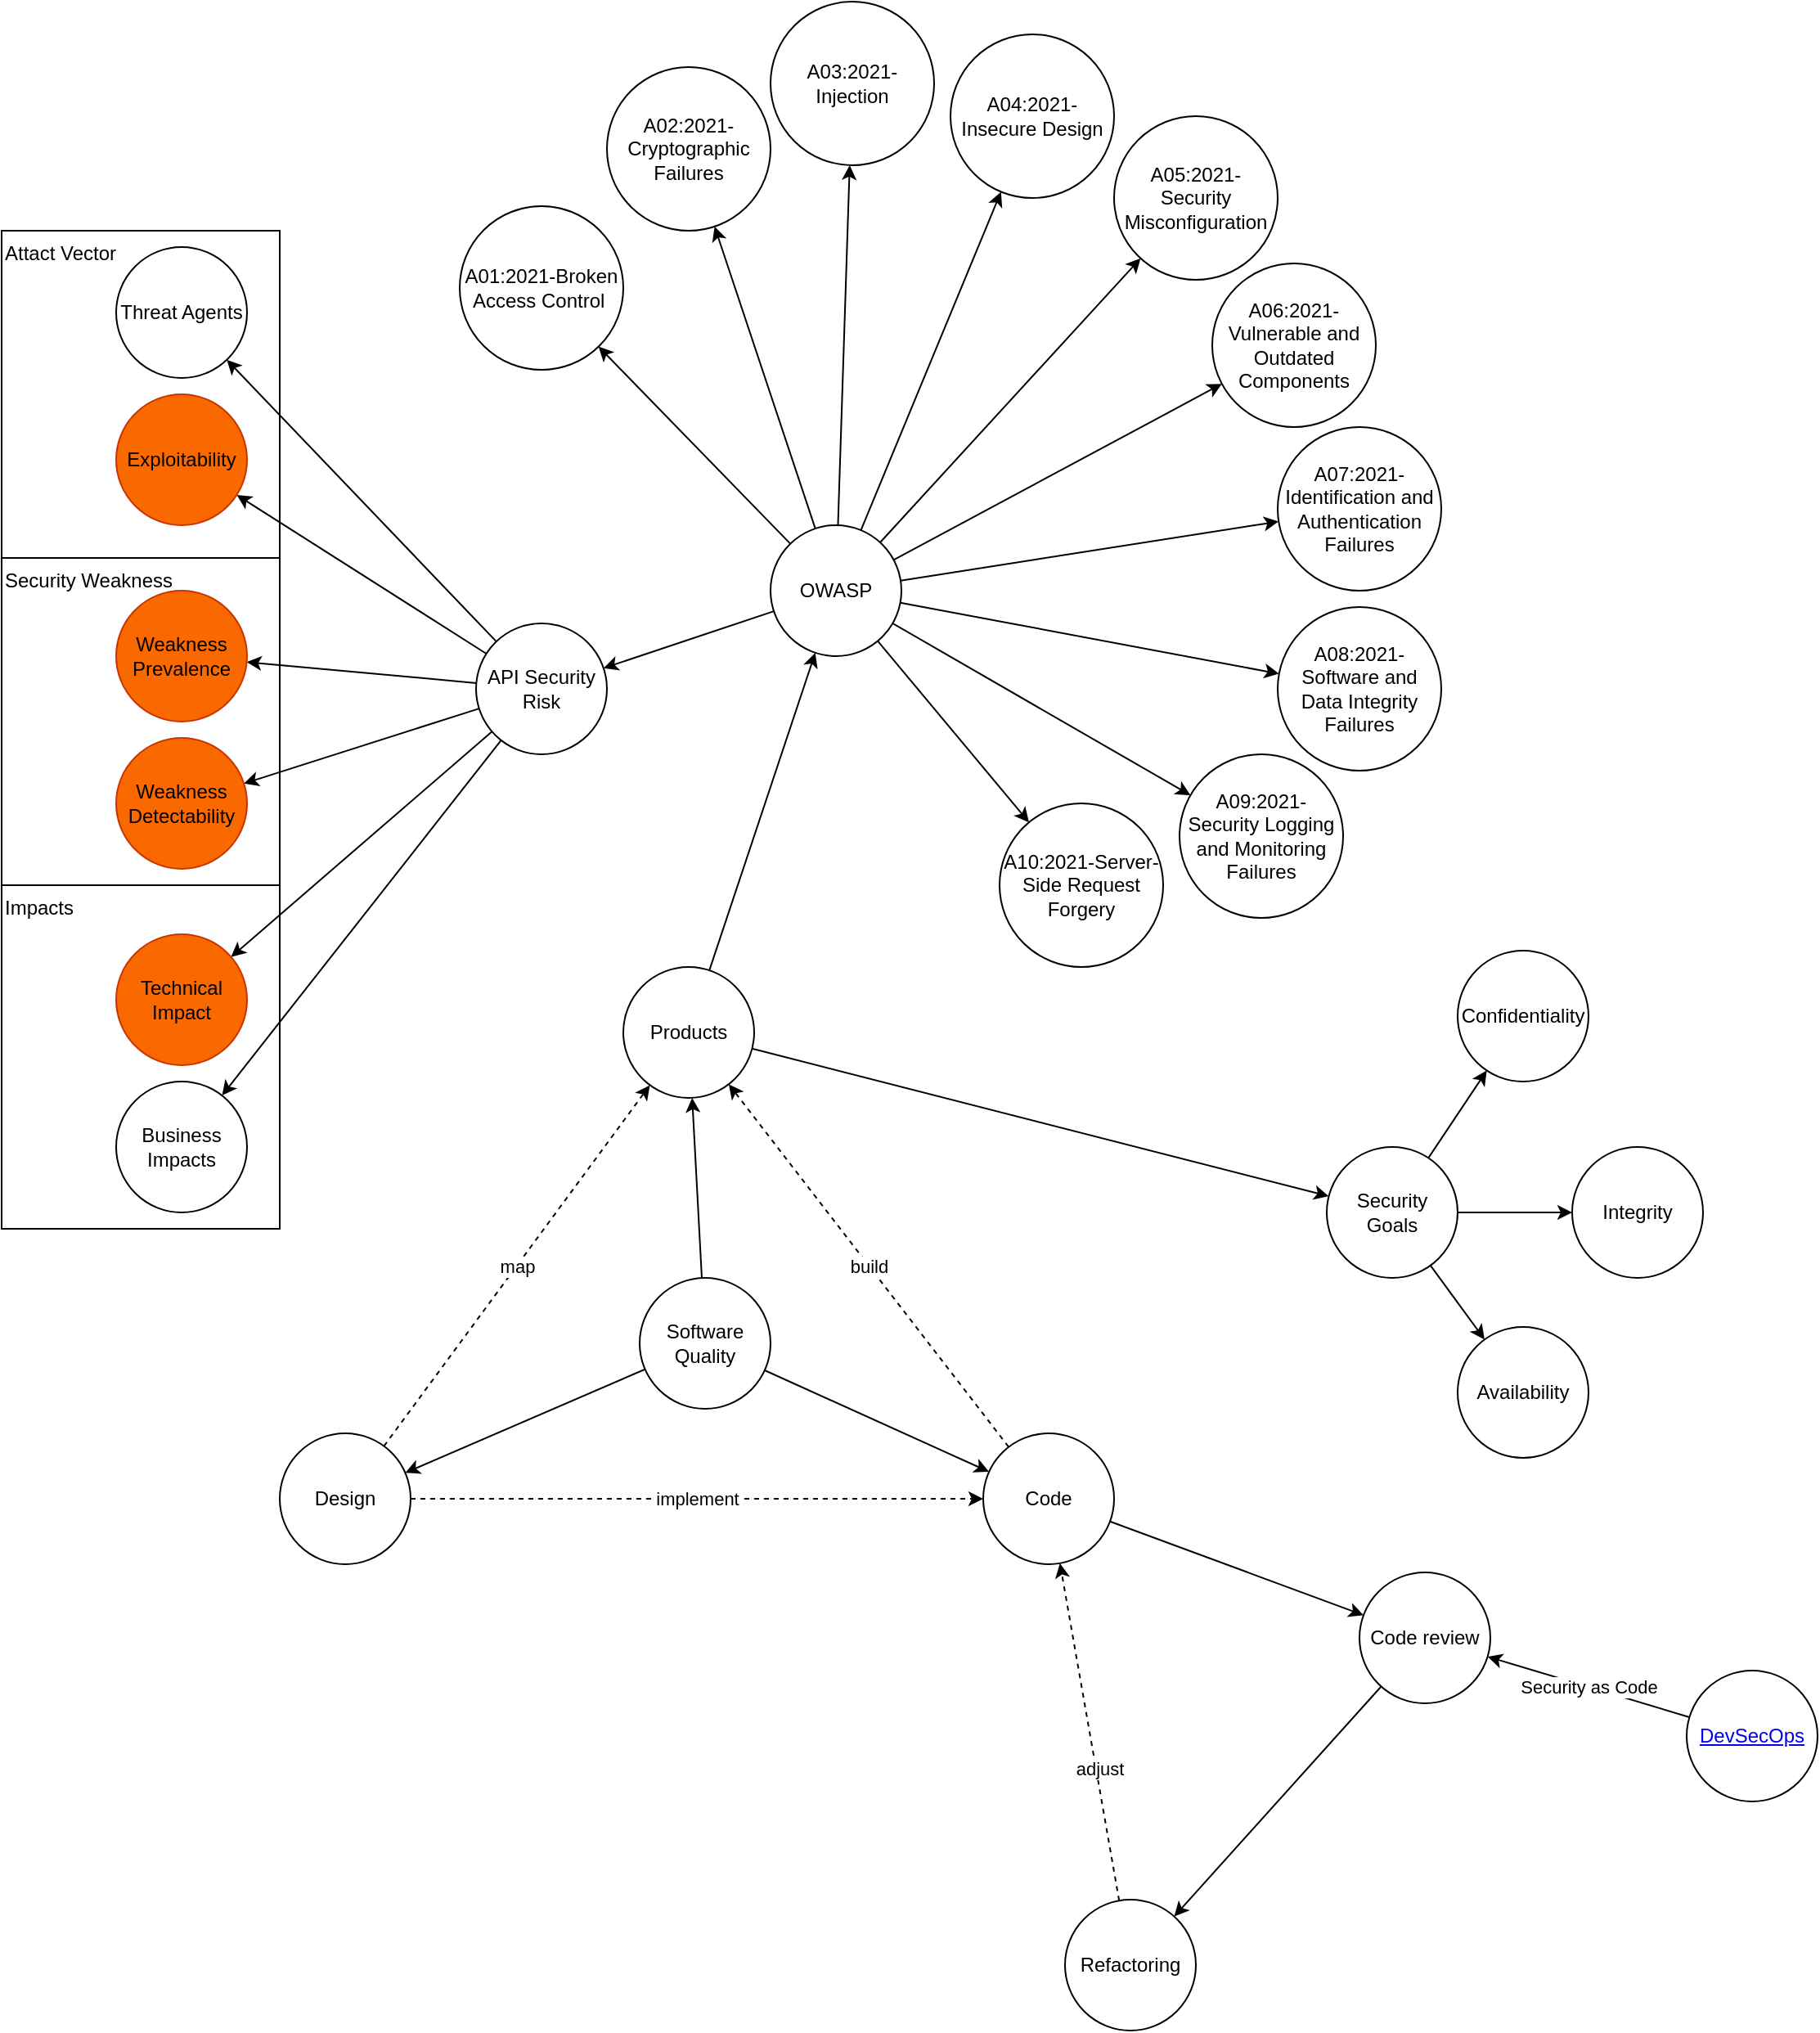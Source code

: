 <mxfile version="16.5.4" type="github">
  <diagram id="G9URGlftVFYS-OsgE3q_" name="Page-1">
    <mxGraphModel dx="2138" dy="1429" grid="1" gridSize="10" guides="1" tooltips="1" connect="1" arrows="1" fold="1" page="1" pageScale="1" pageWidth="1100" pageHeight="850" math="0" shadow="0">
      <root>
        <mxCell id="0" />
        <mxCell id="1" parent="0" />
        <mxCell id="IYnw7WudZfnkX5wU1Qxr-7" style="edgeStyle=none;rounded=0;orthogonalLoop=1;jettySize=auto;html=1;" parent="1" source="IYnw7WudZfnkX5wU1Qxr-1" target="IYnw7WudZfnkX5wU1Qxr-2" edge="1">
          <mxGeometry relative="1" as="geometry" />
        </mxCell>
        <mxCell id="IYnw7WudZfnkX5wU1Qxr-8" style="edgeStyle=none;rounded=0;orthogonalLoop=1;jettySize=auto;html=1;" parent="1" source="IYnw7WudZfnkX5wU1Qxr-1" target="IYnw7WudZfnkX5wU1Qxr-3" edge="1">
          <mxGeometry relative="1" as="geometry" />
        </mxCell>
        <mxCell id="IYnw7WudZfnkX5wU1Qxr-9" style="edgeStyle=none;rounded=0;orthogonalLoop=1;jettySize=auto;html=1;" parent="1" source="IYnw7WudZfnkX5wU1Qxr-1" target="IYnw7WudZfnkX5wU1Qxr-4" edge="1">
          <mxGeometry relative="1" as="geometry" />
        </mxCell>
        <mxCell id="IYnw7WudZfnkX5wU1Qxr-1" value="Software Quality" style="ellipse;whiteSpace=wrap;html=1;aspect=fixed;" parent="1" vertex="1">
          <mxGeometry x="110" y="330" width="80" height="80" as="geometry" />
        </mxCell>
        <mxCell id="IYnw7WudZfnkX5wU1Qxr-6" style="rounded=0;orthogonalLoop=1;jettySize=auto;html=1;" parent="1" source="IYnw7WudZfnkX5wU1Qxr-2" target="IYnw7WudZfnkX5wU1Qxr-5" edge="1">
          <mxGeometry relative="1" as="geometry">
            <mxPoint x="250" y="320" as="sourcePoint" />
          </mxGeometry>
        </mxCell>
        <mxCell id="x_qzqNRUxwpT8pTBVUL0-2" style="rounded=0;orthogonalLoop=1;jettySize=auto;html=1;" parent="1" source="IYnw7WudZfnkX5wU1Qxr-2" target="x_qzqNRUxwpT8pTBVUL0-1" edge="1">
          <mxGeometry relative="1" as="geometry" />
        </mxCell>
        <mxCell id="IYnw7WudZfnkX5wU1Qxr-2" value="Products" style="ellipse;whiteSpace=wrap;html=1;aspect=fixed;" parent="1" vertex="1">
          <mxGeometry x="100" y="140" width="80" height="80" as="geometry" />
        </mxCell>
        <mxCell id="IYnw7WudZfnkX5wU1Qxr-10" value="implement" style="edgeStyle=none;rounded=0;orthogonalLoop=1;jettySize=auto;html=1;dashed=1;" parent="1" source="IYnw7WudZfnkX5wU1Qxr-3" target="IYnw7WudZfnkX5wU1Qxr-4" edge="1">
          <mxGeometry relative="1" as="geometry" />
        </mxCell>
        <mxCell id="IYnw7WudZfnkX5wU1Qxr-12" value="map" style="edgeStyle=none;rounded=0;orthogonalLoop=1;jettySize=auto;html=1;dashed=1;" parent="1" source="IYnw7WudZfnkX5wU1Qxr-3" target="IYnw7WudZfnkX5wU1Qxr-2" edge="1">
          <mxGeometry relative="1" as="geometry" />
        </mxCell>
        <mxCell id="IYnw7WudZfnkX5wU1Qxr-3" value="Design" style="ellipse;whiteSpace=wrap;html=1;aspect=fixed;" parent="1" vertex="1">
          <mxGeometry x="-110" y="425" width="80" height="80" as="geometry" />
        </mxCell>
        <mxCell id="IYnw7WudZfnkX5wU1Qxr-11" value="build" style="edgeStyle=none;rounded=0;orthogonalLoop=1;jettySize=auto;html=1;dashed=1;" parent="1" source="IYnw7WudZfnkX5wU1Qxr-4" target="IYnw7WudZfnkX5wU1Qxr-2" edge="1">
          <mxGeometry relative="1" as="geometry" />
        </mxCell>
        <mxCell id="IYnw7WudZfnkX5wU1Qxr-14" style="edgeStyle=none;rounded=0;orthogonalLoop=1;jettySize=auto;html=1;" parent="1" source="IYnw7WudZfnkX5wU1Qxr-4" target="IYnw7WudZfnkX5wU1Qxr-13" edge="1">
          <mxGeometry relative="1" as="geometry" />
        </mxCell>
        <mxCell id="IYnw7WudZfnkX5wU1Qxr-4" value="Code" style="ellipse;whiteSpace=wrap;html=1;aspect=fixed;" parent="1" vertex="1">
          <mxGeometry x="320" y="425" width="80" height="80" as="geometry" />
        </mxCell>
        <mxCell id="IYnw7WudZfnkX5wU1Qxr-21" style="edgeStyle=none;rounded=0;orthogonalLoop=1;jettySize=auto;html=1;" parent="1" source="IYnw7WudZfnkX5wU1Qxr-5" target="IYnw7WudZfnkX5wU1Qxr-22" edge="1">
          <mxGeometry relative="1" as="geometry">
            <mxPoint x="110.0" y="-30" as="targetPoint" />
          </mxGeometry>
        </mxCell>
        <mxCell id="IYnw7WudZfnkX5wU1Qxr-45" style="edgeStyle=none;rounded=0;orthogonalLoop=1;jettySize=auto;html=1;" parent="1" source="IYnw7WudZfnkX5wU1Qxr-5" target="IYnw7WudZfnkX5wU1Qxr-35" edge="1">
          <mxGeometry relative="1" as="geometry" />
        </mxCell>
        <mxCell id="IYnw7WudZfnkX5wU1Qxr-46" style="edgeStyle=none;rounded=0;orthogonalLoop=1;jettySize=auto;html=1;" parent="1" source="IYnw7WudZfnkX5wU1Qxr-5" target="IYnw7WudZfnkX5wU1Qxr-36" edge="1">
          <mxGeometry relative="1" as="geometry" />
        </mxCell>
        <mxCell id="IYnw7WudZfnkX5wU1Qxr-47" style="edgeStyle=none;rounded=0;orthogonalLoop=1;jettySize=auto;html=1;" parent="1" source="IYnw7WudZfnkX5wU1Qxr-5" target="IYnw7WudZfnkX5wU1Qxr-37" edge="1">
          <mxGeometry relative="1" as="geometry" />
        </mxCell>
        <mxCell id="IYnw7WudZfnkX5wU1Qxr-48" style="edgeStyle=none;rounded=0;orthogonalLoop=1;jettySize=auto;html=1;" parent="1" source="IYnw7WudZfnkX5wU1Qxr-5" target="IYnw7WudZfnkX5wU1Qxr-38" edge="1">
          <mxGeometry relative="1" as="geometry" />
        </mxCell>
        <mxCell id="IYnw7WudZfnkX5wU1Qxr-49" style="edgeStyle=none;rounded=0;orthogonalLoop=1;jettySize=auto;html=1;" parent="1" source="IYnw7WudZfnkX5wU1Qxr-5" target="IYnw7WudZfnkX5wU1Qxr-39" edge="1">
          <mxGeometry relative="1" as="geometry" />
        </mxCell>
        <mxCell id="IYnw7WudZfnkX5wU1Qxr-50" style="edgeStyle=none;rounded=0;orthogonalLoop=1;jettySize=auto;html=1;" parent="1" source="IYnw7WudZfnkX5wU1Qxr-5" target="IYnw7WudZfnkX5wU1Qxr-40" edge="1">
          <mxGeometry relative="1" as="geometry" />
        </mxCell>
        <mxCell id="IYnw7WudZfnkX5wU1Qxr-51" style="edgeStyle=none;rounded=0;orthogonalLoop=1;jettySize=auto;html=1;" parent="1" source="IYnw7WudZfnkX5wU1Qxr-5" target="IYnw7WudZfnkX5wU1Qxr-41" edge="1">
          <mxGeometry relative="1" as="geometry" />
        </mxCell>
        <mxCell id="IYnw7WudZfnkX5wU1Qxr-52" style="edgeStyle=none;rounded=0;orthogonalLoop=1;jettySize=auto;html=1;" parent="1" source="IYnw7WudZfnkX5wU1Qxr-5" target="IYnw7WudZfnkX5wU1Qxr-42" edge="1">
          <mxGeometry relative="1" as="geometry" />
        </mxCell>
        <mxCell id="IYnw7WudZfnkX5wU1Qxr-53" style="edgeStyle=none;rounded=0;orthogonalLoop=1;jettySize=auto;html=1;" parent="1" source="IYnw7WudZfnkX5wU1Qxr-5" target="IYnw7WudZfnkX5wU1Qxr-43" edge="1">
          <mxGeometry relative="1" as="geometry" />
        </mxCell>
        <mxCell id="IYnw7WudZfnkX5wU1Qxr-54" style="edgeStyle=none;rounded=0;orthogonalLoop=1;jettySize=auto;html=1;" parent="1" source="IYnw7WudZfnkX5wU1Qxr-5" target="IYnw7WudZfnkX5wU1Qxr-44" edge="1">
          <mxGeometry relative="1" as="geometry" />
        </mxCell>
        <mxCell id="IYnw7WudZfnkX5wU1Qxr-5" value="OWASP" style="ellipse;whiteSpace=wrap;html=1;aspect=fixed;" parent="1" vertex="1">
          <mxGeometry x="190" y="-130" width="80" height="80" as="geometry" />
        </mxCell>
        <mxCell id="IYnw7WudZfnkX5wU1Qxr-16" style="edgeStyle=none;rounded=0;orthogonalLoop=1;jettySize=auto;html=1;" parent="1" source="IYnw7WudZfnkX5wU1Qxr-13" target="IYnw7WudZfnkX5wU1Qxr-15" edge="1">
          <mxGeometry relative="1" as="geometry" />
        </mxCell>
        <mxCell id="IYnw7WudZfnkX5wU1Qxr-13" value="Code review" style="ellipse;whiteSpace=wrap;html=1;aspect=fixed;" parent="1" vertex="1">
          <mxGeometry x="550" y="510" width="80" height="80" as="geometry" />
        </mxCell>
        <mxCell id="IYnw7WudZfnkX5wU1Qxr-17" style="edgeStyle=none;rounded=0;orthogonalLoop=1;jettySize=auto;html=1;dashed=1;" parent="1" source="IYnw7WudZfnkX5wU1Qxr-15" target="IYnw7WudZfnkX5wU1Qxr-4" edge="1">
          <mxGeometry relative="1" as="geometry" />
        </mxCell>
        <mxCell id="IYnw7WudZfnkX5wU1Qxr-18" value="adjust" style="edgeLabel;html=1;align=center;verticalAlign=middle;resizable=0;points=[];" parent="IYnw7WudZfnkX5wU1Qxr-17" vertex="1" connectable="0">
          <mxGeometry x="-0.215" y="-2" relative="1" as="geometry">
            <mxPoint as="offset" />
          </mxGeometry>
        </mxCell>
        <mxCell id="IYnw7WudZfnkX5wU1Qxr-15" value="Refactoring" style="ellipse;whiteSpace=wrap;html=1;aspect=fixed;" parent="1" vertex="1">
          <mxGeometry x="370" y="710" width="80" height="80" as="geometry" />
        </mxCell>
        <mxCell id="IYnw7WudZfnkX5wU1Qxr-29" style="edgeStyle=none;rounded=0;orthogonalLoop=1;jettySize=auto;html=1;" parent="1" source="IYnw7WudZfnkX5wU1Qxr-22" target="IYnw7WudZfnkX5wU1Qxr-23" edge="1">
          <mxGeometry relative="1" as="geometry" />
        </mxCell>
        <mxCell id="IYnw7WudZfnkX5wU1Qxr-30" style="edgeStyle=none;rounded=0;orthogonalLoop=1;jettySize=auto;html=1;" parent="1" source="IYnw7WudZfnkX5wU1Qxr-22" target="IYnw7WudZfnkX5wU1Qxr-24" edge="1">
          <mxGeometry relative="1" as="geometry" />
        </mxCell>
        <mxCell id="IYnw7WudZfnkX5wU1Qxr-31" style="edgeStyle=none;rounded=0;orthogonalLoop=1;jettySize=auto;html=1;" parent="1" source="IYnw7WudZfnkX5wU1Qxr-22" target="IYnw7WudZfnkX5wU1Qxr-25" edge="1">
          <mxGeometry relative="1" as="geometry" />
        </mxCell>
        <mxCell id="IYnw7WudZfnkX5wU1Qxr-32" style="edgeStyle=none;rounded=0;orthogonalLoop=1;jettySize=auto;html=1;" parent="1" source="IYnw7WudZfnkX5wU1Qxr-22" target="IYnw7WudZfnkX5wU1Qxr-26" edge="1">
          <mxGeometry relative="1" as="geometry" />
        </mxCell>
        <mxCell id="IYnw7WudZfnkX5wU1Qxr-33" style="edgeStyle=none;rounded=0;orthogonalLoop=1;jettySize=auto;html=1;" parent="1" source="IYnw7WudZfnkX5wU1Qxr-22" target="IYnw7WudZfnkX5wU1Qxr-27" edge="1">
          <mxGeometry relative="1" as="geometry" />
        </mxCell>
        <mxCell id="IYnw7WudZfnkX5wU1Qxr-34" style="edgeStyle=none;rounded=0;orthogonalLoop=1;jettySize=auto;html=1;" parent="1" source="IYnw7WudZfnkX5wU1Qxr-22" target="IYnw7WudZfnkX5wU1Qxr-28" edge="1">
          <mxGeometry relative="1" as="geometry" />
        </mxCell>
        <mxCell id="IYnw7WudZfnkX5wU1Qxr-22" value="&lt;span&gt;API Security Risk&lt;/span&gt;" style="ellipse;whiteSpace=wrap;html=1;aspect=fixed;" parent="1" vertex="1">
          <mxGeometry x="10" y="-70" width="80" height="80" as="geometry" />
        </mxCell>
        <mxCell id="IYnw7WudZfnkX5wU1Qxr-23" value="Threat Agents" style="ellipse;whiteSpace=wrap;html=1;aspect=fixed;" parent="1" vertex="1">
          <mxGeometry x="-210" y="-300" width="80" height="80" as="geometry" />
        </mxCell>
        <mxCell id="IYnw7WudZfnkX5wU1Qxr-24" value="Exploitability" style="ellipse;whiteSpace=wrap;html=1;aspect=fixed;fillColor=#fa6800;strokeColor=#C73500;fontColor=#000000;" parent="1" vertex="1">
          <mxGeometry x="-210" y="-210" width="80" height="80" as="geometry" />
        </mxCell>
        <mxCell id="IYnw7WudZfnkX5wU1Qxr-25" value="&lt;div&gt;Weakness&lt;/div&gt;&lt;div&gt;Prevalence&lt;/div&gt;" style="ellipse;whiteSpace=wrap;html=1;aspect=fixed;fillColor=#fa6800;fontColor=#000000;strokeColor=#C73500;" parent="1" vertex="1">
          <mxGeometry x="-210" y="-90" width="80" height="80" as="geometry" />
        </mxCell>
        <mxCell id="IYnw7WudZfnkX5wU1Qxr-26" value="&lt;div&gt;Weakness&lt;/div&gt;&lt;div&gt;Detectability&lt;/div&gt;" style="ellipse;whiteSpace=wrap;html=1;aspect=fixed;fillColor=#fa6800;fontColor=#000000;strokeColor=#C73500;" parent="1" vertex="1">
          <mxGeometry x="-210" width="80" height="80" as="geometry" />
        </mxCell>
        <mxCell id="IYnw7WudZfnkX5wU1Qxr-27" value="&lt;div&gt;Technical&lt;/div&gt;&lt;div&gt;Impact&lt;/div&gt;" style="ellipse;whiteSpace=wrap;html=1;aspect=fixed;fillColor=#fa6800;fontColor=#000000;strokeColor=#C73500;" parent="1" vertex="1">
          <mxGeometry x="-210" y="120" width="80" height="80" as="geometry" />
        </mxCell>
        <mxCell id="IYnw7WudZfnkX5wU1Qxr-28" value="&lt;div&gt;Business&lt;/div&gt;&lt;div&gt;Impacts&lt;/div&gt;" style="ellipse;whiteSpace=wrap;html=1;aspect=fixed;" parent="1" vertex="1">
          <mxGeometry x="-210" y="210" width="80" height="80" as="geometry" />
        </mxCell>
        <mxCell id="IYnw7WudZfnkX5wU1Qxr-35" value="A01:2021-Broken Access Control&amp;nbsp;" style="ellipse;whiteSpace=wrap;html=1;aspect=fixed;" parent="1" vertex="1">
          <mxGeometry y="-325" width="100" height="100" as="geometry" />
        </mxCell>
        <mxCell id="IYnw7WudZfnkX5wU1Qxr-36" value="A02:2021-Cryptographic Failures" style="ellipse;whiteSpace=wrap;html=1;aspect=fixed;" parent="1" vertex="1">
          <mxGeometry x="90" y="-410" width="100" height="100" as="geometry" />
        </mxCell>
        <mxCell id="IYnw7WudZfnkX5wU1Qxr-37" value="A03:2021-Injection" style="ellipse;whiteSpace=wrap;html=1;aspect=fixed;" parent="1" vertex="1">
          <mxGeometry x="190" y="-450" width="100" height="100" as="geometry" />
        </mxCell>
        <mxCell id="IYnw7WudZfnkX5wU1Qxr-38" value="A04:2021-Insecure Design" style="ellipse;whiteSpace=wrap;html=1;aspect=fixed;" parent="1" vertex="1">
          <mxGeometry x="300" y="-430" width="100" height="100" as="geometry" />
        </mxCell>
        <mxCell id="IYnw7WudZfnkX5wU1Qxr-39" value="A05:2021-Security Misconfiguration" style="ellipse;whiteSpace=wrap;html=1;aspect=fixed;" parent="1" vertex="1">
          <mxGeometry x="400" y="-380" width="100" height="100" as="geometry" />
        </mxCell>
        <mxCell id="IYnw7WudZfnkX5wU1Qxr-40" value="A06:2021-Vulnerable and Outdated Components" style="ellipse;whiteSpace=wrap;html=1;aspect=fixed;" parent="1" vertex="1">
          <mxGeometry x="460" y="-290" width="100" height="100" as="geometry" />
        </mxCell>
        <mxCell id="IYnw7WudZfnkX5wU1Qxr-41" value="A07:2021-Identification and Authentication Failures" style="ellipse;whiteSpace=wrap;html=1;aspect=fixed;" parent="1" vertex="1">
          <mxGeometry x="500" y="-190" width="100" height="100" as="geometry" />
        </mxCell>
        <mxCell id="IYnw7WudZfnkX5wU1Qxr-42" value="A08:2021-Software and Data Integrity Failures" style="ellipse;whiteSpace=wrap;html=1;aspect=fixed;" parent="1" vertex="1">
          <mxGeometry x="500" y="-80" width="100" height="100" as="geometry" />
        </mxCell>
        <mxCell id="IYnw7WudZfnkX5wU1Qxr-43" value="A09:2021-Security Logging and Monitoring Failures" style="ellipse;whiteSpace=wrap;html=1;aspect=fixed;" parent="1" vertex="1">
          <mxGeometry x="440" y="10" width="100" height="100" as="geometry" />
        </mxCell>
        <mxCell id="IYnw7WudZfnkX5wU1Qxr-44" value="A10:2021-Server-Side Request Forgery" style="ellipse;whiteSpace=wrap;html=1;aspect=fixed;" parent="1" vertex="1">
          <mxGeometry x="330" y="40" width="100" height="100" as="geometry" />
        </mxCell>
        <mxCell id="IYnw7WudZfnkX5wU1Qxr-56" value="Attact Vector" style="rounded=0;whiteSpace=wrap;html=1;fillColor=none;align=left;verticalAlign=top;" parent="1" vertex="1">
          <mxGeometry x="-280" y="-310" width="170" height="200" as="geometry" />
        </mxCell>
        <mxCell id="IYnw7WudZfnkX5wU1Qxr-57" value="Security Weakness" style="rounded=0;whiteSpace=wrap;html=1;fillColor=none;align=left;verticalAlign=top;" parent="1" vertex="1">
          <mxGeometry x="-280" y="-110" width="170" height="200" as="geometry" />
        </mxCell>
        <mxCell id="IYnw7WudZfnkX5wU1Qxr-58" value="Impacts" style="rounded=0;whiteSpace=wrap;html=1;fillColor=none;align=left;horizontal=1;verticalAlign=top;" parent="1" vertex="1">
          <mxGeometry x="-280" y="90" width="170" height="210" as="geometry" />
        </mxCell>
        <mxCell id="7Trjh_sE0gSI_e3dCI7W-4" style="rounded=0;orthogonalLoop=1;jettySize=auto;html=1;" edge="1" parent="1" source="x_qzqNRUxwpT8pTBVUL0-1" target="7Trjh_sE0gSI_e3dCI7W-3">
          <mxGeometry relative="1" as="geometry" />
        </mxCell>
        <mxCell id="7Trjh_sE0gSI_e3dCI7W-5" style="edgeStyle=none;rounded=0;orthogonalLoop=1;jettySize=auto;html=1;" edge="1" parent="1" source="x_qzqNRUxwpT8pTBVUL0-1" target="7Trjh_sE0gSI_e3dCI7W-2">
          <mxGeometry relative="1" as="geometry" />
        </mxCell>
        <mxCell id="7Trjh_sE0gSI_e3dCI7W-6" style="edgeStyle=none;rounded=0;orthogonalLoop=1;jettySize=auto;html=1;" edge="1" parent="1" source="x_qzqNRUxwpT8pTBVUL0-1" target="7Trjh_sE0gSI_e3dCI7W-1">
          <mxGeometry relative="1" as="geometry" />
        </mxCell>
        <mxCell id="x_qzqNRUxwpT8pTBVUL0-1" value="&lt;span&gt;Security Goals&lt;/span&gt;" style="ellipse;whiteSpace=wrap;html=1;aspect=fixed;" parent="1" vertex="1">
          <mxGeometry x="530" y="250" width="80" height="80" as="geometry" />
        </mxCell>
        <mxCell id="x_qzqNRUxwpT8pTBVUL0-9" value="Security as Code" style="edgeStyle=none;rounded=0;orthogonalLoop=1;jettySize=auto;html=1;" parent="1" source="x_qzqNRUxwpT8pTBVUL0-3" target="IYnw7WudZfnkX5wU1Qxr-13" edge="1">
          <mxGeometry relative="1" as="geometry" />
        </mxCell>
        <mxCell id="x_qzqNRUxwpT8pTBVUL0-3" value="&lt;a href=&quot;https://www.devsecops.org/&quot;&gt;DevSecOps&lt;/a&gt;" style="ellipse;whiteSpace=wrap;html=1;aspect=fixed;" parent="1" vertex="1">
          <mxGeometry x="750" y="570" width="80" height="80" as="geometry" />
        </mxCell>
        <mxCell id="7Trjh_sE0gSI_e3dCI7W-1" value="Confidentiality" style="ellipse;whiteSpace=wrap;html=1;aspect=fixed;" vertex="1" parent="1">
          <mxGeometry x="610" y="130" width="80" height="80" as="geometry" />
        </mxCell>
        <mxCell id="7Trjh_sE0gSI_e3dCI7W-2" value="Integrity" style="ellipse;whiteSpace=wrap;html=1;aspect=fixed;" vertex="1" parent="1">
          <mxGeometry x="680" y="250" width="80" height="80" as="geometry" />
        </mxCell>
        <mxCell id="7Trjh_sE0gSI_e3dCI7W-3" value="Availability" style="ellipse;whiteSpace=wrap;html=1;aspect=fixed;" vertex="1" parent="1">
          <mxGeometry x="610" y="360" width="80" height="80" as="geometry" />
        </mxCell>
      </root>
    </mxGraphModel>
  </diagram>
</mxfile>
